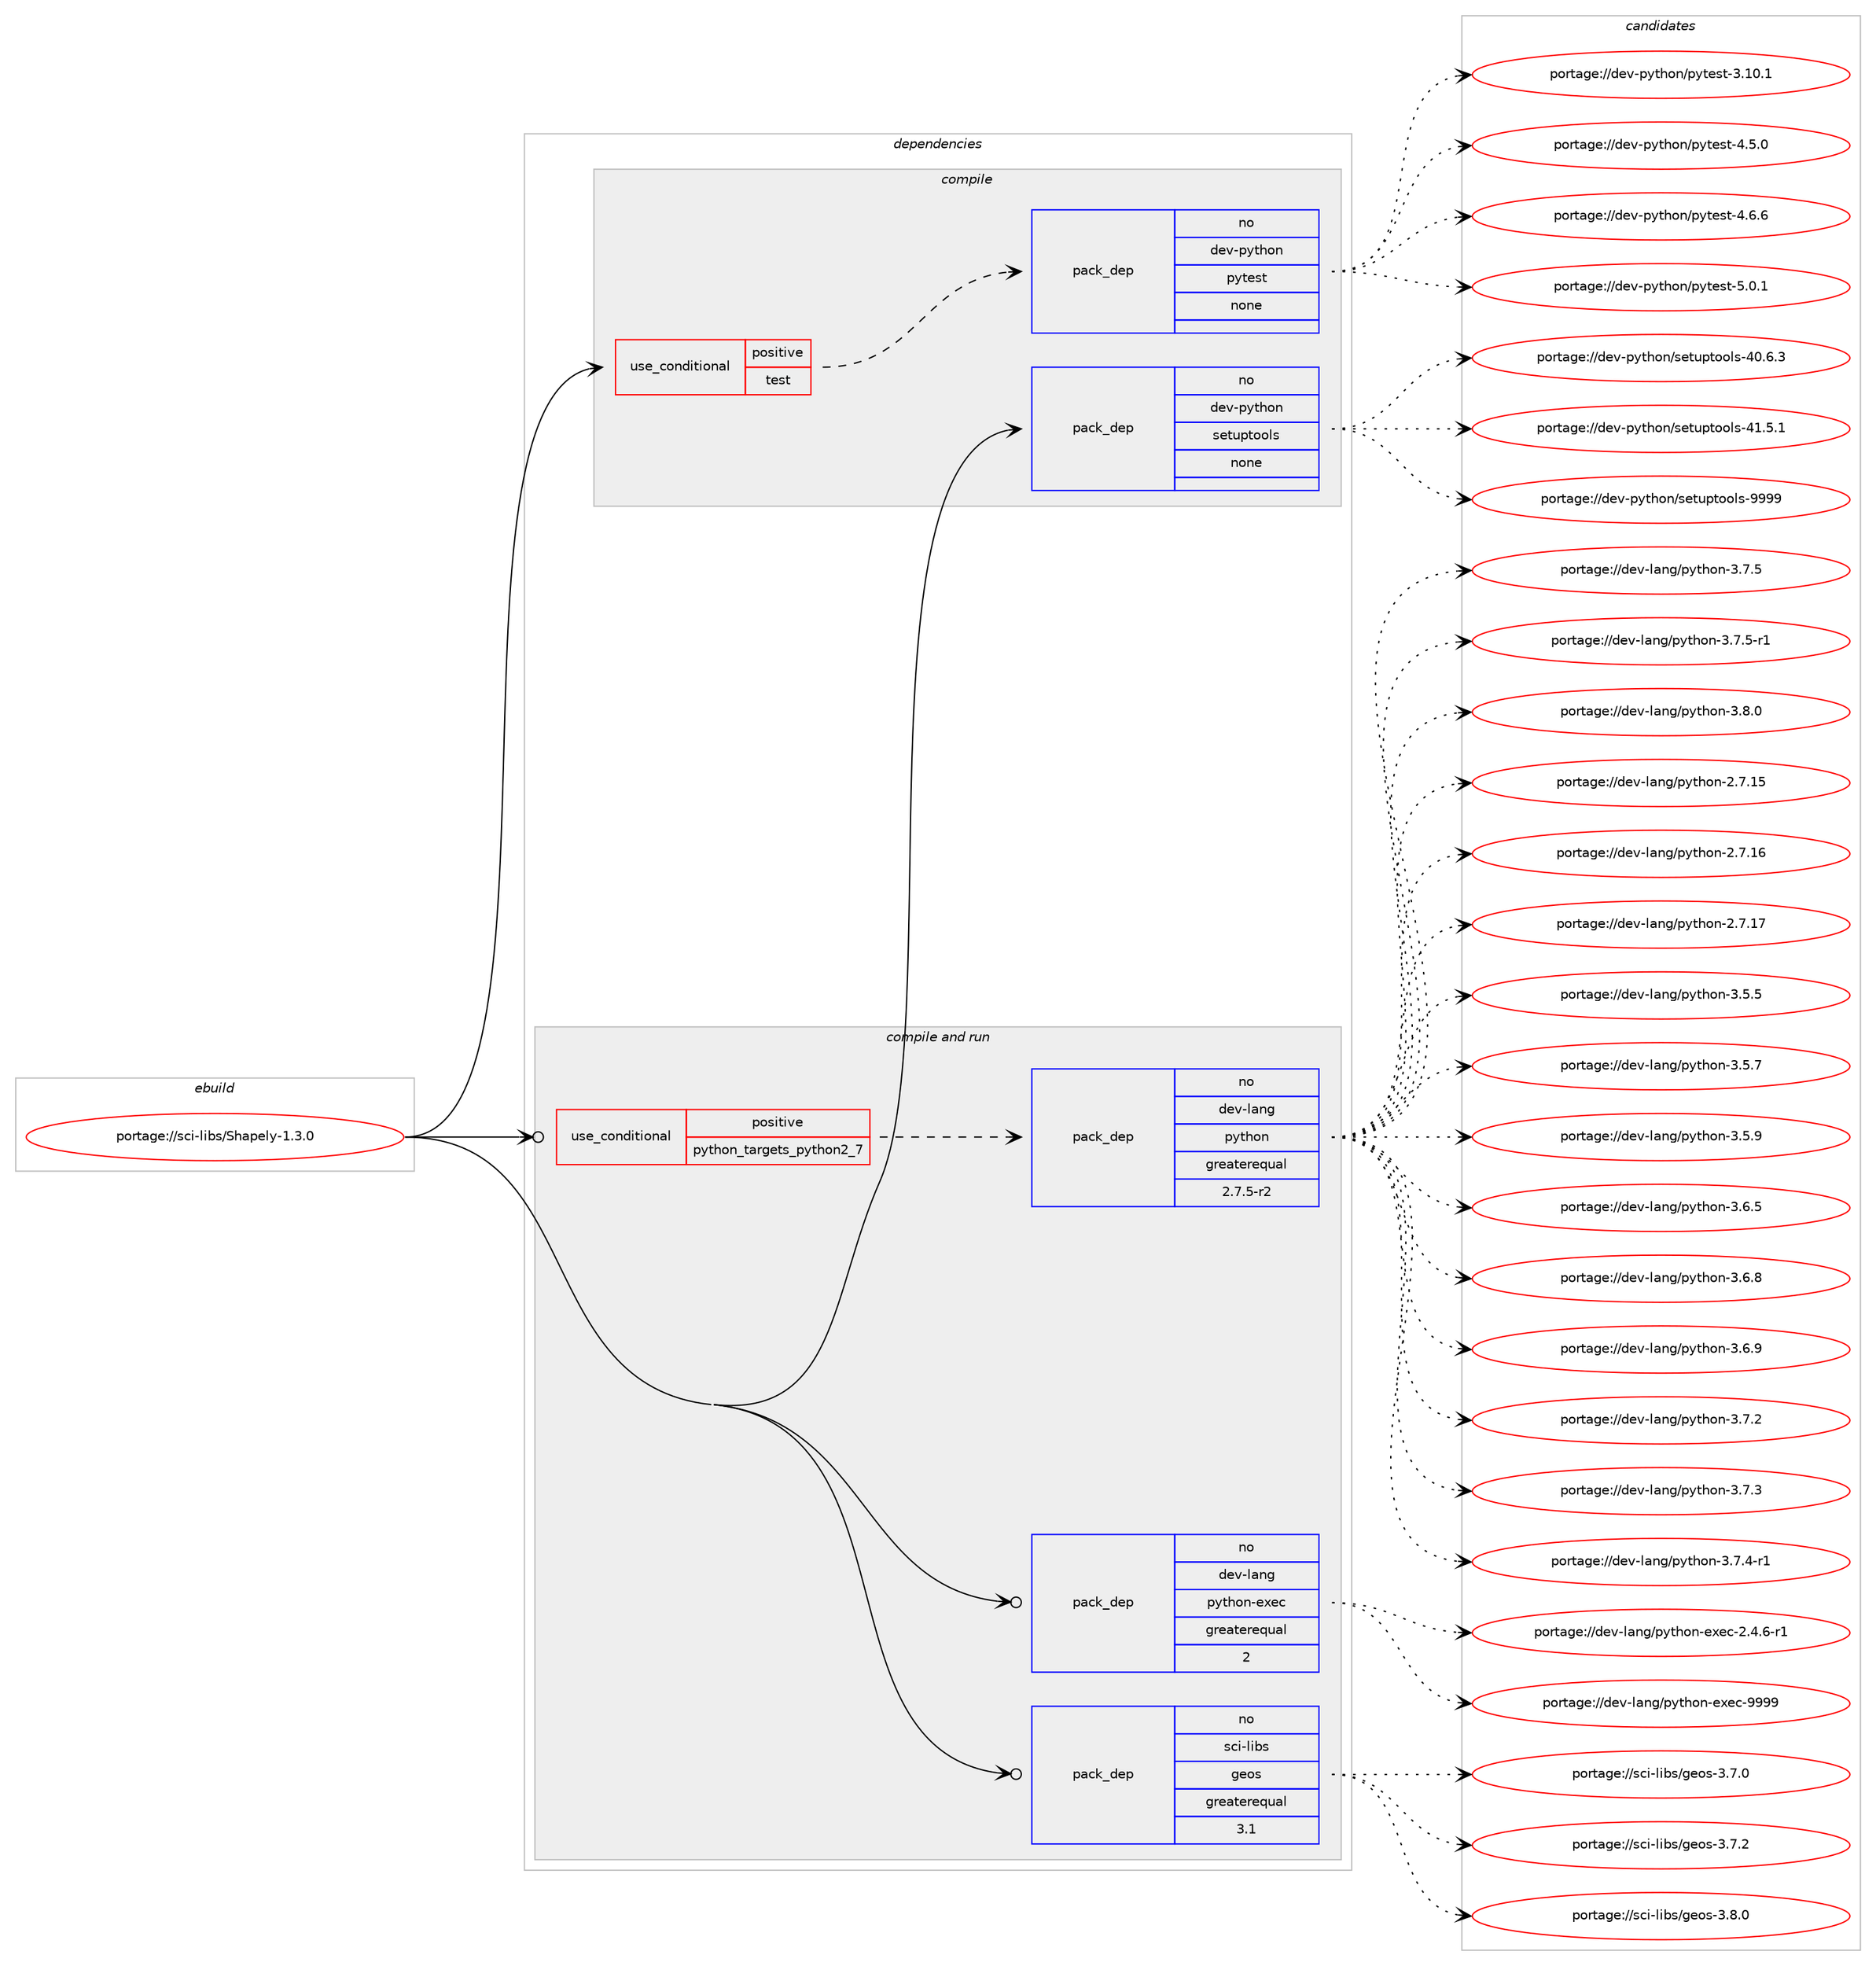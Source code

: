 digraph prolog {

# *************
# Graph options
# *************

newrank=true;
concentrate=true;
compound=true;
graph [rankdir=LR,fontname=Helvetica,fontsize=10,ranksep=1.5];#, ranksep=2.5, nodesep=0.2];
edge  [arrowhead=vee];
node  [fontname=Helvetica,fontsize=10];

# **********
# The ebuild
# **********

subgraph cluster_leftcol {
color=gray;
rank=same;
label=<<i>ebuild</i>>;
id [label="portage://sci-libs/Shapely-1.3.0", color=red, width=4, href="../sci-libs/Shapely-1.3.0.svg"];
}

# ****************
# The dependencies
# ****************

subgraph cluster_midcol {
color=gray;
label=<<i>dependencies</i>>;
subgraph cluster_compile {
fillcolor="#eeeeee";
style=filled;
label=<<i>compile</i>>;
subgraph cond96035 {
dependency388327 [label=<<TABLE BORDER="0" CELLBORDER="1" CELLSPACING="0" CELLPADDING="4"><TR><TD ROWSPAN="3" CELLPADDING="10">use_conditional</TD></TR><TR><TD>positive</TD></TR><TR><TD>test</TD></TR></TABLE>>, shape=none, color=red];
subgraph pack285709 {
dependency388328 [label=<<TABLE BORDER="0" CELLBORDER="1" CELLSPACING="0" CELLPADDING="4" WIDTH="220"><TR><TD ROWSPAN="6" CELLPADDING="30">pack_dep</TD></TR><TR><TD WIDTH="110">no</TD></TR><TR><TD>dev-python</TD></TR><TR><TD>pytest</TD></TR><TR><TD>none</TD></TR><TR><TD></TD></TR></TABLE>>, shape=none, color=blue];
}
dependency388327:e -> dependency388328:w [weight=20,style="dashed",arrowhead="vee"];
}
id:e -> dependency388327:w [weight=20,style="solid",arrowhead="vee"];
subgraph pack285710 {
dependency388329 [label=<<TABLE BORDER="0" CELLBORDER="1" CELLSPACING="0" CELLPADDING="4" WIDTH="220"><TR><TD ROWSPAN="6" CELLPADDING="30">pack_dep</TD></TR><TR><TD WIDTH="110">no</TD></TR><TR><TD>dev-python</TD></TR><TR><TD>setuptools</TD></TR><TR><TD>none</TD></TR><TR><TD></TD></TR></TABLE>>, shape=none, color=blue];
}
id:e -> dependency388329:w [weight=20,style="solid",arrowhead="vee"];
}
subgraph cluster_compileandrun {
fillcolor="#eeeeee";
style=filled;
label=<<i>compile and run</i>>;
subgraph cond96036 {
dependency388330 [label=<<TABLE BORDER="0" CELLBORDER="1" CELLSPACING="0" CELLPADDING="4"><TR><TD ROWSPAN="3" CELLPADDING="10">use_conditional</TD></TR><TR><TD>positive</TD></TR><TR><TD>python_targets_python2_7</TD></TR></TABLE>>, shape=none, color=red];
subgraph pack285711 {
dependency388331 [label=<<TABLE BORDER="0" CELLBORDER="1" CELLSPACING="0" CELLPADDING="4" WIDTH="220"><TR><TD ROWSPAN="6" CELLPADDING="30">pack_dep</TD></TR><TR><TD WIDTH="110">no</TD></TR><TR><TD>dev-lang</TD></TR><TR><TD>python</TD></TR><TR><TD>greaterequal</TD></TR><TR><TD>2.7.5-r2</TD></TR></TABLE>>, shape=none, color=blue];
}
dependency388330:e -> dependency388331:w [weight=20,style="dashed",arrowhead="vee"];
}
id:e -> dependency388330:w [weight=20,style="solid",arrowhead="odotvee"];
subgraph pack285712 {
dependency388332 [label=<<TABLE BORDER="0" CELLBORDER="1" CELLSPACING="0" CELLPADDING="4" WIDTH="220"><TR><TD ROWSPAN="6" CELLPADDING="30">pack_dep</TD></TR><TR><TD WIDTH="110">no</TD></TR><TR><TD>dev-lang</TD></TR><TR><TD>python-exec</TD></TR><TR><TD>greaterequal</TD></TR><TR><TD>2</TD></TR></TABLE>>, shape=none, color=blue];
}
id:e -> dependency388332:w [weight=20,style="solid",arrowhead="odotvee"];
subgraph pack285713 {
dependency388333 [label=<<TABLE BORDER="0" CELLBORDER="1" CELLSPACING="0" CELLPADDING="4" WIDTH="220"><TR><TD ROWSPAN="6" CELLPADDING="30">pack_dep</TD></TR><TR><TD WIDTH="110">no</TD></TR><TR><TD>sci-libs</TD></TR><TR><TD>geos</TD></TR><TR><TD>greaterequal</TD></TR><TR><TD>3.1</TD></TR></TABLE>>, shape=none, color=blue];
}
id:e -> dependency388333:w [weight=20,style="solid",arrowhead="odotvee"];
}
subgraph cluster_run {
fillcolor="#eeeeee";
style=filled;
label=<<i>run</i>>;
}
}

# **************
# The candidates
# **************

subgraph cluster_choices {
rank=same;
color=gray;
label=<<i>candidates</i>>;

subgraph choice285709 {
color=black;
nodesep=1;
choiceportage100101118451121211161041111104711212111610111511645514649484649 [label="portage://dev-python/pytest-3.10.1", color=red, width=4,href="../dev-python/pytest-3.10.1.svg"];
choiceportage1001011184511212111610411111047112121116101115116455246534648 [label="portage://dev-python/pytest-4.5.0", color=red, width=4,href="../dev-python/pytest-4.5.0.svg"];
choiceportage1001011184511212111610411111047112121116101115116455246544654 [label="portage://dev-python/pytest-4.6.6", color=red, width=4,href="../dev-python/pytest-4.6.6.svg"];
choiceportage1001011184511212111610411111047112121116101115116455346484649 [label="portage://dev-python/pytest-5.0.1", color=red, width=4,href="../dev-python/pytest-5.0.1.svg"];
dependency388328:e -> choiceportage100101118451121211161041111104711212111610111511645514649484649:w [style=dotted,weight="100"];
dependency388328:e -> choiceportage1001011184511212111610411111047112121116101115116455246534648:w [style=dotted,weight="100"];
dependency388328:e -> choiceportage1001011184511212111610411111047112121116101115116455246544654:w [style=dotted,weight="100"];
dependency388328:e -> choiceportage1001011184511212111610411111047112121116101115116455346484649:w [style=dotted,weight="100"];
}
subgraph choice285710 {
color=black;
nodesep=1;
choiceportage100101118451121211161041111104711510111611711211611111110811545524846544651 [label="portage://dev-python/setuptools-40.6.3", color=red, width=4,href="../dev-python/setuptools-40.6.3.svg"];
choiceportage100101118451121211161041111104711510111611711211611111110811545524946534649 [label="portage://dev-python/setuptools-41.5.1", color=red, width=4,href="../dev-python/setuptools-41.5.1.svg"];
choiceportage10010111845112121116104111110471151011161171121161111111081154557575757 [label="portage://dev-python/setuptools-9999", color=red, width=4,href="../dev-python/setuptools-9999.svg"];
dependency388329:e -> choiceportage100101118451121211161041111104711510111611711211611111110811545524846544651:w [style=dotted,weight="100"];
dependency388329:e -> choiceportage100101118451121211161041111104711510111611711211611111110811545524946534649:w [style=dotted,weight="100"];
dependency388329:e -> choiceportage10010111845112121116104111110471151011161171121161111111081154557575757:w [style=dotted,weight="100"];
}
subgraph choice285711 {
color=black;
nodesep=1;
choiceportage10010111845108971101034711212111610411111045504655464953 [label="portage://dev-lang/python-2.7.15", color=red, width=4,href="../dev-lang/python-2.7.15.svg"];
choiceportage10010111845108971101034711212111610411111045504655464954 [label="portage://dev-lang/python-2.7.16", color=red, width=4,href="../dev-lang/python-2.7.16.svg"];
choiceportage10010111845108971101034711212111610411111045504655464955 [label="portage://dev-lang/python-2.7.17", color=red, width=4,href="../dev-lang/python-2.7.17.svg"];
choiceportage100101118451089711010347112121116104111110455146534653 [label="portage://dev-lang/python-3.5.5", color=red, width=4,href="../dev-lang/python-3.5.5.svg"];
choiceportage100101118451089711010347112121116104111110455146534655 [label="portage://dev-lang/python-3.5.7", color=red, width=4,href="../dev-lang/python-3.5.7.svg"];
choiceportage100101118451089711010347112121116104111110455146534657 [label="portage://dev-lang/python-3.5.9", color=red, width=4,href="../dev-lang/python-3.5.9.svg"];
choiceportage100101118451089711010347112121116104111110455146544653 [label="portage://dev-lang/python-3.6.5", color=red, width=4,href="../dev-lang/python-3.6.5.svg"];
choiceportage100101118451089711010347112121116104111110455146544656 [label="portage://dev-lang/python-3.6.8", color=red, width=4,href="../dev-lang/python-3.6.8.svg"];
choiceportage100101118451089711010347112121116104111110455146544657 [label="portage://dev-lang/python-3.6.9", color=red, width=4,href="../dev-lang/python-3.6.9.svg"];
choiceportage100101118451089711010347112121116104111110455146554650 [label="portage://dev-lang/python-3.7.2", color=red, width=4,href="../dev-lang/python-3.7.2.svg"];
choiceportage100101118451089711010347112121116104111110455146554651 [label="portage://dev-lang/python-3.7.3", color=red, width=4,href="../dev-lang/python-3.7.3.svg"];
choiceportage1001011184510897110103471121211161041111104551465546524511449 [label="portage://dev-lang/python-3.7.4-r1", color=red, width=4,href="../dev-lang/python-3.7.4-r1.svg"];
choiceportage100101118451089711010347112121116104111110455146554653 [label="portage://dev-lang/python-3.7.5", color=red, width=4,href="../dev-lang/python-3.7.5.svg"];
choiceportage1001011184510897110103471121211161041111104551465546534511449 [label="portage://dev-lang/python-3.7.5-r1", color=red, width=4,href="../dev-lang/python-3.7.5-r1.svg"];
choiceportage100101118451089711010347112121116104111110455146564648 [label="portage://dev-lang/python-3.8.0", color=red, width=4,href="../dev-lang/python-3.8.0.svg"];
dependency388331:e -> choiceportage10010111845108971101034711212111610411111045504655464953:w [style=dotted,weight="100"];
dependency388331:e -> choiceportage10010111845108971101034711212111610411111045504655464954:w [style=dotted,weight="100"];
dependency388331:e -> choiceportage10010111845108971101034711212111610411111045504655464955:w [style=dotted,weight="100"];
dependency388331:e -> choiceportage100101118451089711010347112121116104111110455146534653:w [style=dotted,weight="100"];
dependency388331:e -> choiceportage100101118451089711010347112121116104111110455146534655:w [style=dotted,weight="100"];
dependency388331:e -> choiceportage100101118451089711010347112121116104111110455146534657:w [style=dotted,weight="100"];
dependency388331:e -> choiceportage100101118451089711010347112121116104111110455146544653:w [style=dotted,weight="100"];
dependency388331:e -> choiceportage100101118451089711010347112121116104111110455146544656:w [style=dotted,weight="100"];
dependency388331:e -> choiceportage100101118451089711010347112121116104111110455146544657:w [style=dotted,weight="100"];
dependency388331:e -> choiceportage100101118451089711010347112121116104111110455146554650:w [style=dotted,weight="100"];
dependency388331:e -> choiceportage100101118451089711010347112121116104111110455146554651:w [style=dotted,weight="100"];
dependency388331:e -> choiceportage1001011184510897110103471121211161041111104551465546524511449:w [style=dotted,weight="100"];
dependency388331:e -> choiceportage100101118451089711010347112121116104111110455146554653:w [style=dotted,weight="100"];
dependency388331:e -> choiceportage1001011184510897110103471121211161041111104551465546534511449:w [style=dotted,weight="100"];
dependency388331:e -> choiceportage100101118451089711010347112121116104111110455146564648:w [style=dotted,weight="100"];
}
subgraph choice285712 {
color=black;
nodesep=1;
choiceportage10010111845108971101034711212111610411111045101120101994550465246544511449 [label="portage://dev-lang/python-exec-2.4.6-r1", color=red, width=4,href="../dev-lang/python-exec-2.4.6-r1.svg"];
choiceportage10010111845108971101034711212111610411111045101120101994557575757 [label="portage://dev-lang/python-exec-9999", color=red, width=4,href="../dev-lang/python-exec-9999.svg"];
dependency388332:e -> choiceportage10010111845108971101034711212111610411111045101120101994550465246544511449:w [style=dotted,weight="100"];
dependency388332:e -> choiceportage10010111845108971101034711212111610411111045101120101994557575757:w [style=dotted,weight="100"];
}
subgraph choice285713 {
color=black;
nodesep=1;
choiceportage11599105451081059811547103101111115455146554648 [label="portage://sci-libs/geos-3.7.0", color=red, width=4,href="../sci-libs/geos-3.7.0.svg"];
choiceportage11599105451081059811547103101111115455146554650 [label="portage://sci-libs/geos-3.7.2", color=red, width=4,href="../sci-libs/geos-3.7.2.svg"];
choiceportage11599105451081059811547103101111115455146564648 [label="portage://sci-libs/geos-3.8.0", color=red, width=4,href="../sci-libs/geos-3.8.0.svg"];
dependency388333:e -> choiceportage11599105451081059811547103101111115455146554648:w [style=dotted,weight="100"];
dependency388333:e -> choiceportage11599105451081059811547103101111115455146554650:w [style=dotted,weight="100"];
dependency388333:e -> choiceportage11599105451081059811547103101111115455146564648:w [style=dotted,weight="100"];
}
}

}
